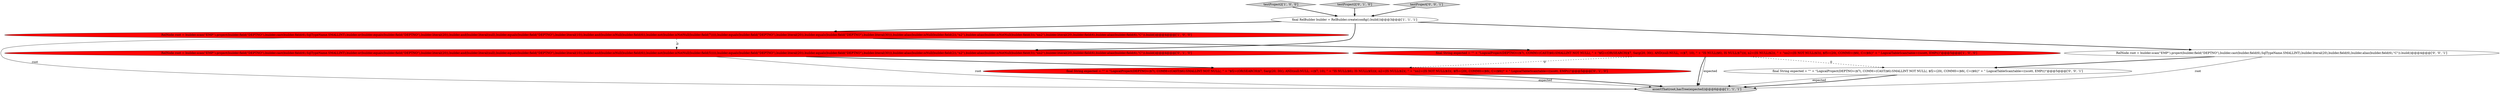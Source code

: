 digraph {
3 [style = filled, label = "final RelBuilder builder = RelBuilder.create(config().build())@@@3@@@['1', '1', '1']", fillcolor = white, shape = ellipse image = "AAA0AAABBB1BBB"];
6 [style = filled, label = "RelNode root = builder.scan(\"EMP\").project(builder.field(\"DEPTNO\"),builder.cast(builder.field(6),SqlTypeName.SMALLINT),builder.or(builder.equals(builder.field(\"DEPTNO\"),builder.literal(20)),builder.and(builder.literal(null),builder.equals(builder.field(\"DEPTNO\"),builder.literal(10)),builder.and(builder.isNull(builder.field(6)),builder.not(builder.isNotNull(builder.field(5))))),builder.equals(builder.field(\"DEPTNO\"),builder.literal(20)),builder.equals(builder.field(\"DEPTNO\"),builder.literal(30))),builder.alias(builder.isNull(builder.field(2)),\"n2\"),builder.alias(builder.isNotNull(builder.field(3)),\"nn2\"),builder.literal(20),builder.field(6),builder.alias(builder.field(6),\"C\")).build()@@@4@@@['0', '1', '0']", fillcolor = red, shape = ellipse image = "AAA1AAABBB2BBB"];
4 [style = filled, label = "final String expected = \"\" + \"LogicalProject(DEPTNO=($7(, COMM=(CAST($6):SMALLINT NOT NULL(, \" + \"$f2=(OR(SEARCH($7, Sarg(20, 30(), AND(null:NULL, =($7, 10), \" + \"IS NULL($6), IS NULL($7)))(, n2=(IS NULL($2)(, \" + \"nn2=(IS NOT NULL($3)(, $f5=(20(, COMM0=($6(, C=($6()\" + \" LogicalTableScan(table=((scott, EMP(()\"@@@5@@@['1', '0', '0']", fillcolor = red, shape = ellipse image = "AAA1AAABBB1BBB"];
1 [style = filled, label = "assertThat(root,hasTree(expected))@@@6@@@['1', '1', '1']", fillcolor = lightgray, shape = ellipse image = "AAA0AAABBB1BBB"];
9 [style = filled, label = "RelNode root = builder.scan(\"EMP\").project(builder.field(\"DEPTNO\"),builder.cast(builder.field(6),SqlTypeName.SMALLINT),builder.literal(20),builder.field(6),builder.alias(builder.field(6),\"C\")).build()@@@4@@@['0', '0', '1']", fillcolor = white, shape = ellipse image = "AAA0AAABBB3BBB"];
5 [style = filled, label = "final String expected = \"\" + \"LogicalProject(DEPTNO=($7(, COMM=(CAST($6):SMALLINT NOT NULL(, \" + \"$f2=(OR(SEARCH($7, Sarg(20, 30(), AND(null:NULL, =($7, 10), \" + \"IS NULL($6), IS NULL($5)))(, n2=(IS NULL($2)(, \" + \"nn2=(IS NOT NULL($3)(, $f5=(20(, COMM0=($6(, C=($6()\" + \" LogicalTableScan(table=((scott, EMP(()\"@@@5@@@['0', '1', '0']", fillcolor = red, shape = ellipse image = "AAA1AAABBB2BBB"];
10 [style = filled, label = "final String expected = \"\" + \"LogicalProject(DEPTNO=($7(, COMM=(CAST($6):SMALLINT NOT NULL(, $f2=(20(, COMM0=($6(, C=($6()\" + \" LogicalTableScan(table=((scott, EMP(()\"@@@5@@@['0', '0', '1']", fillcolor = white, shape = ellipse image = "AAA0AAABBB3BBB"];
2 [style = filled, label = "testProject2['1', '0', '0']", fillcolor = lightgray, shape = diamond image = "AAA0AAABBB1BBB"];
7 [style = filled, label = "testProject2['0', '1', '0']", fillcolor = lightgray, shape = diamond image = "AAA0AAABBB2BBB"];
0 [style = filled, label = "RelNode root = builder.scan(\"EMP\").project(builder.field(\"DEPTNO\"),builder.cast(builder.field(6),SqlTypeName.SMALLINT),builder.or(builder.equals(builder.field(\"DEPTNO\"),builder.literal(20)),builder.and(builder.literal(null),builder.equals(builder.field(\"DEPTNO\"),builder.literal(10)),builder.and(builder.isNull(builder.field(6)),builder.not(builder.isNotNull(builder.field(7))))),builder.equals(builder.field(\"DEPTNO\"),builder.literal(20)),builder.equals(builder.field(\"DEPTNO\"),builder.literal(30))),builder.alias(builder.isNull(builder.field(2)),\"n2\"),builder.alias(builder.isNotNull(builder.field(3)),\"nn2\"),builder.literal(20),builder.field(6),builder.alias(builder.field(6),\"C\")).build()@@@4@@@['1', '0', '0']", fillcolor = red, shape = ellipse image = "AAA1AAABBB1BBB"];
8 [style = filled, label = "testProject['0', '0', '1']", fillcolor = lightgray, shape = diamond image = "AAA0AAABBB3BBB"];
9->1 [style = solid, label="root"];
2->3 [style = bold, label=""];
0->6 [style = dashed, label="0"];
0->1 [style = solid, label="root"];
8->3 [style = bold, label=""];
6->1 [style = solid, label="root"];
3->6 [style = bold, label=""];
9->10 [style = bold, label=""];
7->3 [style = bold, label=""];
3->0 [style = bold, label=""];
5->1 [style = solid, label="expected"];
3->9 [style = bold, label=""];
5->1 [style = bold, label=""];
6->5 [style = bold, label=""];
4->1 [style = solid, label="expected"];
10->1 [style = solid, label="expected"];
0->4 [style = bold, label=""];
4->5 [style = dashed, label="0"];
4->1 [style = bold, label=""];
4->10 [style = dashed, label="0"];
10->1 [style = bold, label=""];
}
